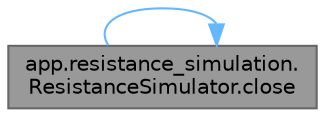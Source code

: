 digraph "app.resistance_simulation.ResistanceSimulator.close"
{
 // LATEX_PDF_SIZE
  bgcolor="transparent";
  edge [fontname=Helvetica,fontsize=10,labelfontname=Helvetica,labelfontsize=10];
  node [fontname=Helvetica,fontsize=10,shape=box,height=0.2,width=0.4];
  rankdir="LR";
  Node1 [id="Node000001",label="app.resistance_simulation.\lResistanceSimulator.close",height=0.2,width=0.4,color="gray40", fillcolor="grey60", style="filled", fontcolor="black",tooltip="Ferme les connexions du simulateur."];
  Node1 -> Node1 [id="edge1_Node000001_Node000001",color="steelblue1",style="solid",tooltip=" "];
}
